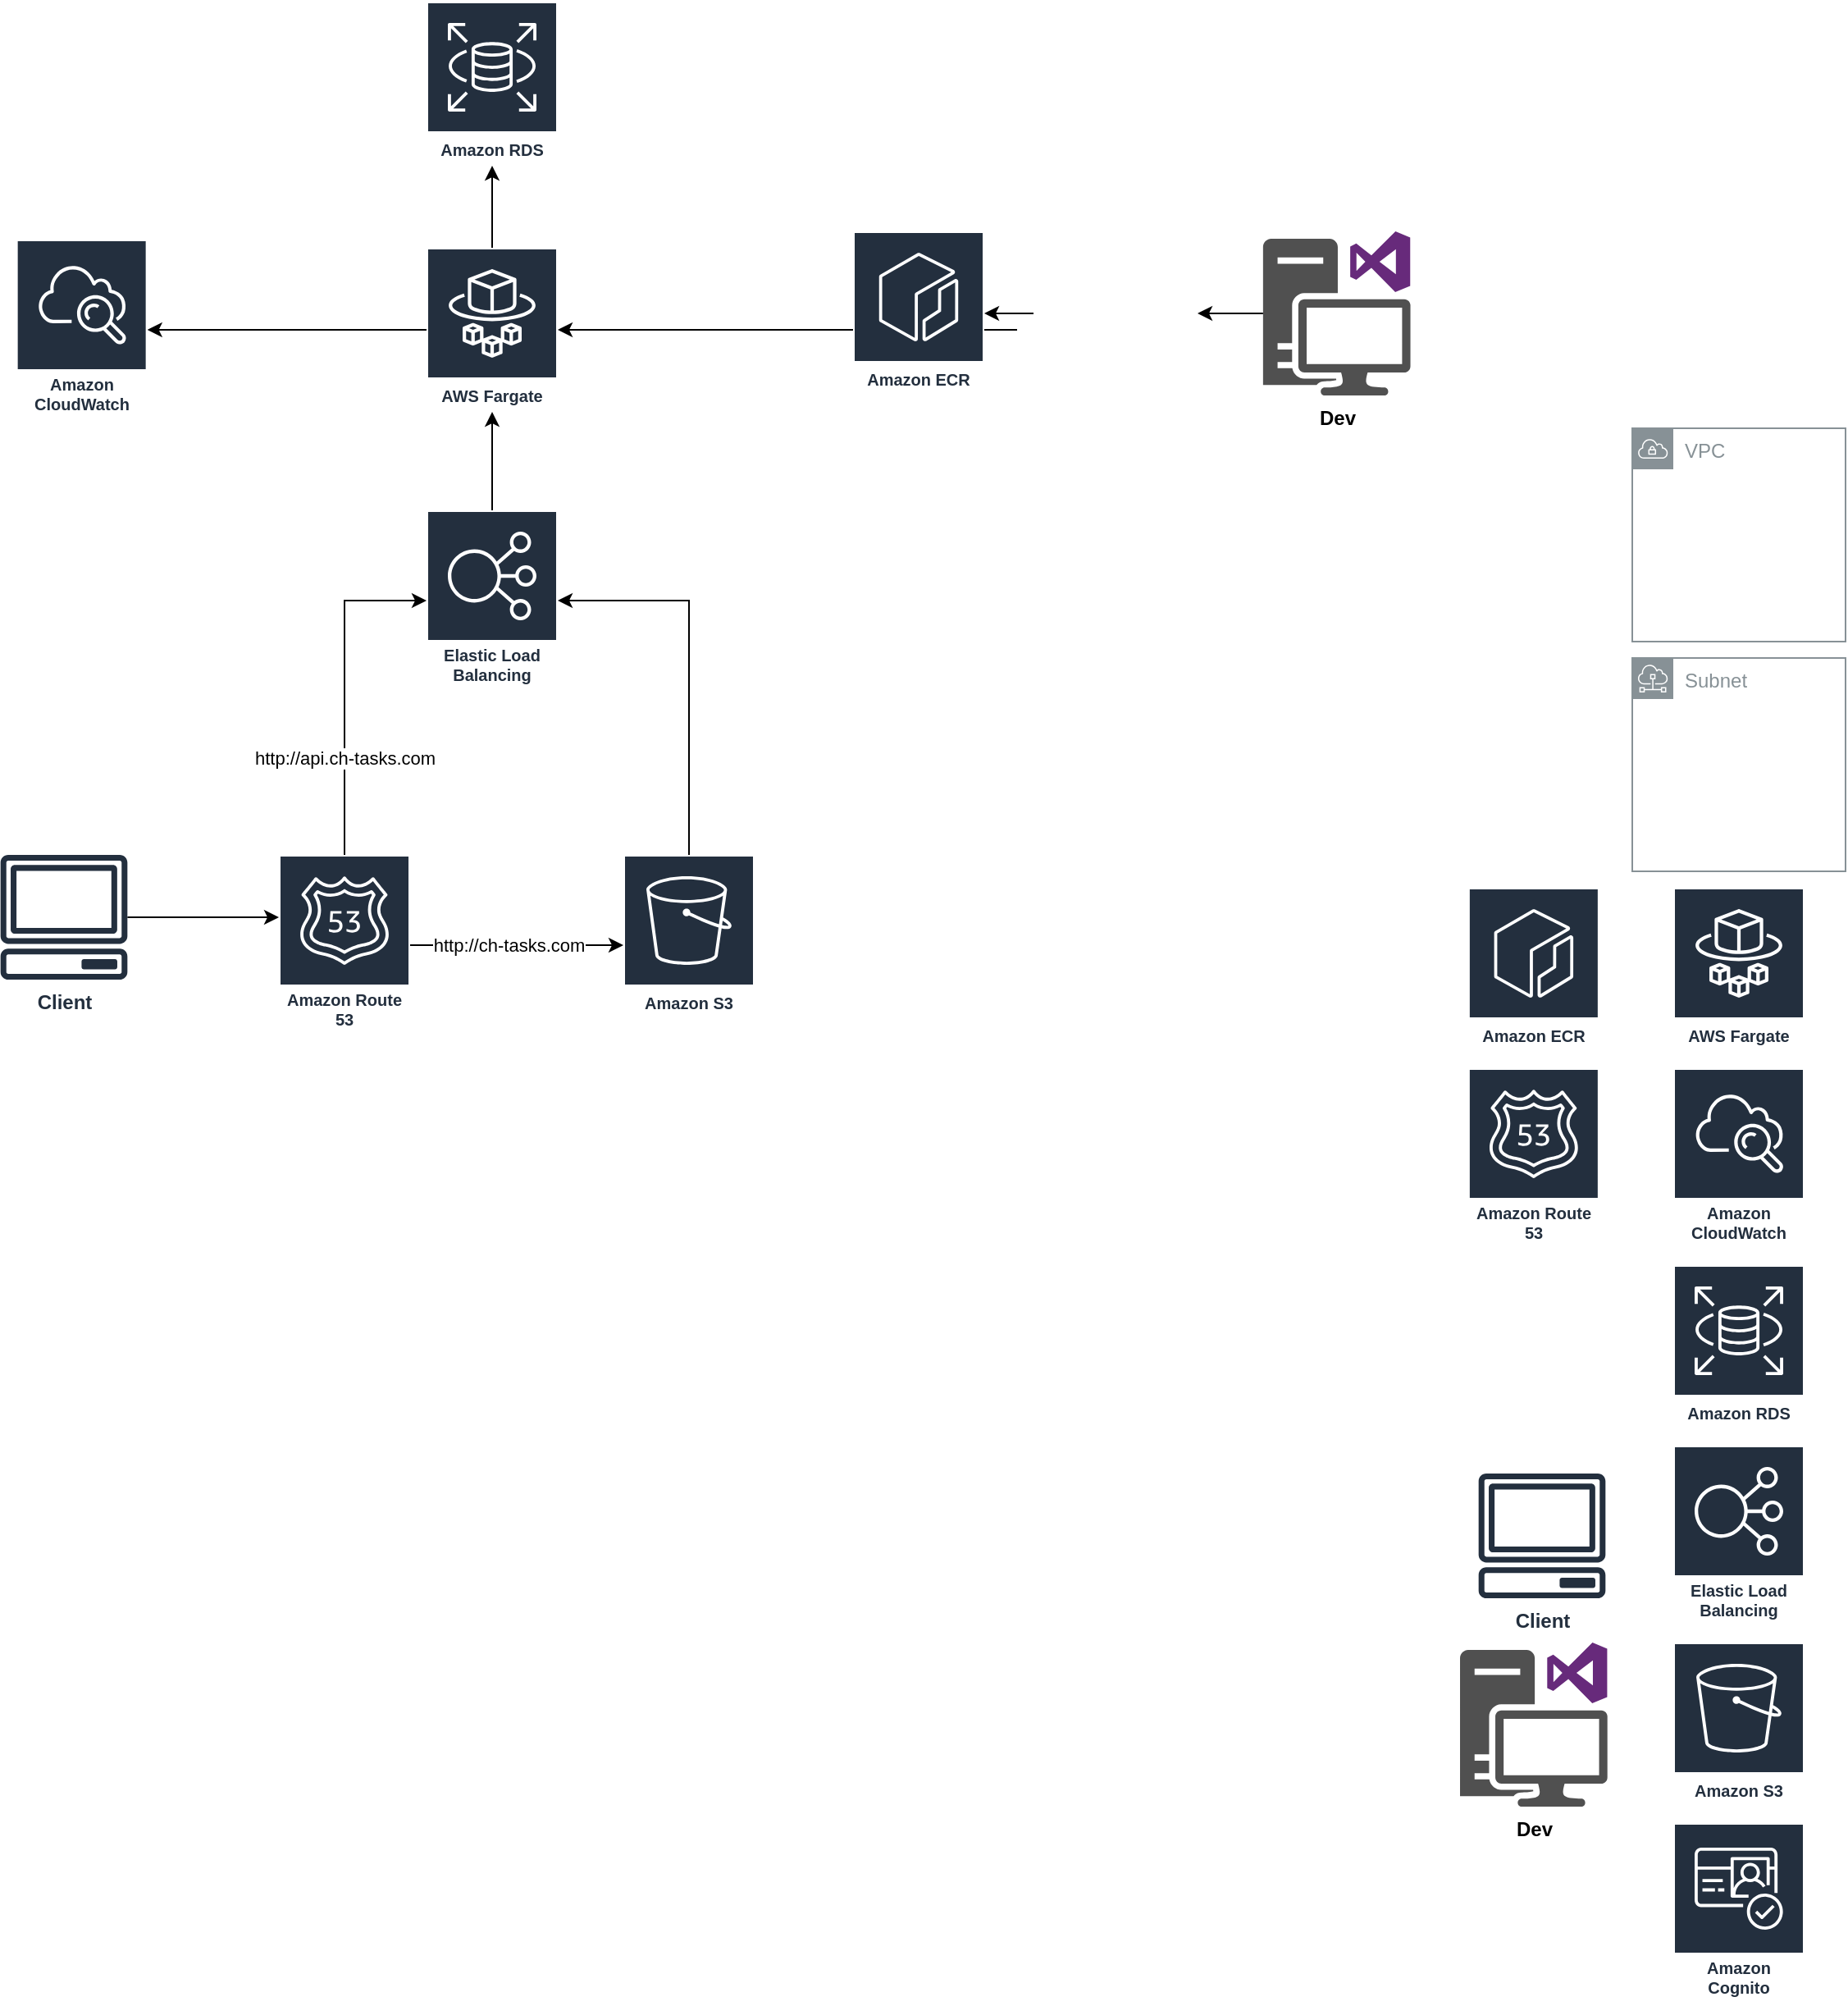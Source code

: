 <mxfile version="14.9.0" type="device"><diagram id="2m7fN5uSkaxE_4lVoNmg" name="Page-1"><mxGraphModel dx="1888" dy="1679" grid="1" gridSize="10" guides="1" tooltips="1" connect="1" arrows="1" fold="1" page="1" pageScale="1" pageWidth="850" pageHeight="1100" math="0" shadow="0"><root><mxCell id="0"/><mxCell id="1" parent="0"/><mxCell id="xIgTVE-Uo3rLJJQl9O8R-1" value="Elastic Load Balancing" style="outlineConnect=0;fontColor=#232F3E;gradientColor=none;strokeColor=#ffffff;fillColor=#232F3E;dashed=0;verticalLabelPosition=middle;verticalAlign=bottom;align=center;html=1;whiteSpace=wrap;fontSize=10;fontStyle=1;spacing=3;shape=mxgraph.aws4.productIcon;prIcon=mxgraph.aws4.elastic_load_balancing;" parent="1" vertex="1"><mxGeometry x="730" y="680" width="80" height="110" as="geometry"/></mxCell><mxCell id="xIgTVE-Uo3rLJJQl9O8R-2" value="AWS Fargate" style="outlineConnect=0;fontColor=#232F3E;gradientColor=none;strokeColor=#ffffff;fillColor=#232F3E;dashed=0;verticalLabelPosition=middle;verticalAlign=bottom;align=center;html=1;whiteSpace=wrap;fontSize=10;fontStyle=1;spacing=3;shape=mxgraph.aws4.productIcon;prIcon=mxgraph.aws4.fargate;" parent="1" vertex="1"><mxGeometry x="730" y="340" width="80" height="100" as="geometry"/></mxCell><mxCell id="xIgTVE-Uo3rLJJQl9O8R-3" value="Subnet" style="outlineConnect=0;gradientColor=none;html=1;whiteSpace=wrap;fontSize=12;fontStyle=0;shape=mxgraph.aws4.group;grIcon=mxgraph.aws4.group_subnet;strokeColor=#879196;fillColor=none;verticalAlign=top;align=left;spacingLeft=30;fontColor=#879196;dashed=0;" parent="1" vertex="1"><mxGeometry x="705" y="200" width="130" height="130" as="geometry"/></mxCell><mxCell id="xIgTVE-Uo3rLJJQl9O8R-4" value="VPC" style="outlineConnect=0;gradientColor=none;html=1;whiteSpace=wrap;fontSize=12;fontStyle=0;shape=mxgraph.aws4.group;grIcon=mxgraph.aws4.group_vpc;strokeColor=#879196;fillColor=none;verticalAlign=top;align=left;spacingLeft=30;fontColor=#879196;dashed=0;" parent="1" vertex="1"><mxGeometry x="705" y="60" width="130" height="130" as="geometry"/></mxCell><mxCell id="xIgTVE-Uo3rLJJQl9O8R-5" value="Amazon S3" style="outlineConnect=0;fontColor=#232F3E;gradientColor=none;strokeColor=#ffffff;fillColor=#232F3E;dashed=0;verticalLabelPosition=middle;verticalAlign=bottom;align=center;html=1;whiteSpace=wrap;fontSize=10;fontStyle=1;spacing=3;shape=mxgraph.aws4.productIcon;prIcon=mxgraph.aws4.s3;" parent="1" vertex="1"><mxGeometry x="730" y="800" width="80" height="100" as="geometry"/></mxCell><mxCell id="xIgTVE-Uo3rLJJQl9O8R-7" value="&lt;b&gt;Client&lt;/b&gt;" style="outlineConnect=0;fontColor=#232F3E;gradientColor=none;fillColor=#232F3E;strokeColor=none;dashed=0;verticalLabelPosition=bottom;verticalAlign=top;align=center;html=1;fontSize=12;fontStyle=0;aspect=fixed;pointerEvents=1;shape=mxgraph.aws4.client;" parent="1" vertex="1"><mxGeometry x="611" y="697" width="78" height="76" as="geometry"/></mxCell><mxCell id="xIgTVE-Uo3rLJJQl9O8R-8" value="Amazon CloudWatch" style="outlineConnect=0;fontColor=#232F3E;gradientColor=none;strokeColor=#ffffff;fillColor=#232F3E;dashed=0;verticalLabelPosition=middle;verticalAlign=bottom;align=center;html=1;whiteSpace=wrap;fontSize=10;fontStyle=1;spacing=3;shape=mxgraph.aws4.productIcon;prIcon=mxgraph.aws4.cloudwatch;" parent="1" vertex="1"><mxGeometry x="730" y="450" width="80" height="110" as="geometry"/></mxCell><mxCell id="xIgTVE-Uo3rLJJQl9O8R-9" value="Amazon RDS" style="outlineConnect=0;fontColor=#232F3E;gradientColor=none;strokeColor=#ffffff;fillColor=#232F3E;dashed=0;verticalLabelPosition=middle;verticalAlign=bottom;align=center;html=1;whiteSpace=wrap;fontSize=10;fontStyle=1;spacing=3;shape=mxgraph.aws4.productIcon;prIcon=mxgraph.aws4.rds;" parent="1" vertex="1"><mxGeometry x="730" y="570" width="80" height="100" as="geometry"/></mxCell><mxCell id="xIgTVE-Uo3rLJJQl9O8R-10" value="&lt;b&gt;Dev&lt;/b&gt;" style="pointerEvents=1;shadow=0;dashed=0;html=1;strokeColor=none;fillColor=#505050;labelPosition=center;verticalLabelPosition=bottom;verticalAlign=top;outlineConnect=0;align=center;shape=mxgraph.office.devices.workstation_visual_studio;" parent="1" vertex="1"><mxGeometry x="600.01" y="800" width="89.83" height="100" as="geometry"/></mxCell><mxCell id="xIgTVE-Uo3rLJJQl9O8R-12" value="Amazon Cognito" style="outlineConnect=0;fontColor=#232F3E;gradientColor=none;strokeColor=#ffffff;fillColor=#232F3E;dashed=0;verticalLabelPosition=middle;verticalAlign=bottom;align=center;html=1;whiteSpace=wrap;fontSize=10;fontStyle=1;spacing=3;shape=mxgraph.aws4.productIcon;prIcon=mxgraph.aws4.cognito;" parent="1" vertex="1"><mxGeometry x="730" y="910" width="80" height="110" as="geometry"/></mxCell><mxCell id="xIgTVE-Uo3rLJJQl9O8R-14" value="" style="shape=image;html=1;verticalAlign=top;verticalLabelPosition=bottom;labelBackgroundColor=#ffffff;imageAspect=0;aspect=fixed;image=https://cdn4.iconfinder.com/data/icons/iconsimple-logotypes/512/github-128.png" parent="1" vertex="1"><mxGeometry x="600" y="920" width="100" height="100" as="geometry"/></mxCell><mxCell id="xIgTVE-Uo3rLJJQl9O8R-34" style="edgeStyle=orthogonalEdgeStyle;rounded=0;orthogonalLoop=1;jettySize=auto;html=1;fontColor=#879196;" parent="1" source="xIgTVE-Uo3rLJJQl9O8R-15" target="DHurcUG3aW8lKdTKtebD-2" edge="1"><mxGeometry relative="1" as="geometry"><Array as="points"><mxPoint x="-150" y="358"/><mxPoint x="-150" y="358"/></Array></mxGeometry></mxCell><mxCell id="xIgTVE-Uo3rLJJQl9O8R-15" value="&lt;b&gt;Client&lt;/b&gt;" style="outlineConnect=0;fontColor=#232F3E;gradientColor=none;fillColor=#232F3E;strokeColor=none;dashed=0;verticalLabelPosition=bottom;verticalAlign=top;align=center;html=1;fontSize=12;fontStyle=0;aspect=fixed;pointerEvents=1;shape=mxgraph.aws4.client;" parent="1" vertex="1"><mxGeometry x="-290" y="320" width="78" height="76" as="geometry"/></mxCell><mxCell id="xIgTVE-Uo3rLJJQl9O8R-18" style="edgeStyle=orthogonalEdgeStyle;rounded=0;orthogonalLoop=1;jettySize=auto;html=1;fontColor=#879196;" parent="1" source="xIgTVE-Uo3rLJJQl9O8R-16" target="xIgTVE-Uo3rLJJQl9O8R-17" edge="1"><mxGeometry relative="1" as="geometry"/></mxCell><mxCell id="xIgTVE-Uo3rLJJQl9O8R-16" value="&lt;b&gt;Dev&lt;/b&gt;" style="pointerEvents=1;shadow=0;dashed=0;html=1;strokeColor=none;fillColor=#505050;labelPosition=center;verticalLabelPosition=bottom;verticalAlign=top;outlineConnect=0;align=center;shape=mxgraph.office.devices.workstation_visual_studio;" parent="1" vertex="1"><mxGeometry x="479.93" y="-60" width="89.83" height="100" as="geometry"/></mxCell><mxCell id="xIgTVE-Uo3rLJJQl9O8R-21" style="edgeStyle=orthogonalEdgeStyle;rounded=0;orthogonalLoop=1;jettySize=auto;html=1;fontColor=#879196;" parent="1" source="xIgTVE-Uo3rLJJQl9O8R-17" target="xIgTVE-Uo3rLJJQl9O8R-20" edge="1"><mxGeometry relative="1" as="geometry"/></mxCell><mxCell id="xIgTVE-Uo3rLJJQl9O8R-17" value="" style="shape=image;html=1;verticalAlign=top;verticalLabelPosition=bottom;labelBackgroundColor=#ffffff;imageAspect=0;aspect=fixed;image=https://cdn4.iconfinder.com/data/icons/iconsimple-logotypes/512/github-128.png" parent="1" vertex="1"><mxGeometry x="340" y="-60" width="100" height="100" as="geometry"/></mxCell><mxCell id="xIgTVE-Uo3rLJJQl9O8R-19" value="Amazon ECR" style="outlineConnect=0;fontColor=#232F3E;gradientColor=none;strokeColor=#ffffff;fillColor=#232F3E;dashed=0;verticalLabelPosition=middle;verticalAlign=bottom;align=center;html=1;whiteSpace=wrap;fontSize=10;fontStyle=1;spacing=3;shape=mxgraph.aws4.productIcon;prIcon=mxgraph.aws4.ecr;" parent="1" vertex="1"><mxGeometry x="604.93" y="340" width="80" height="100" as="geometry"/></mxCell><mxCell id="xIgTVE-Uo3rLJJQl9O8R-33" style="edgeStyle=orthogonalEdgeStyle;rounded=0;orthogonalLoop=1;jettySize=auto;html=1;fontColor=#879196;" parent="1" source="xIgTVE-Uo3rLJJQl9O8R-20" target="xIgTVE-Uo3rLJJQl9O8R-23" edge="1"><mxGeometry relative="1" as="geometry"><mxPoint x="75" y="55" as="targetPoint"/><Array as="points"><mxPoint x="330"/></Array></mxGeometry></mxCell><mxCell id="xIgTVE-Uo3rLJJQl9O8R-20" value="Amazon ECR" style="outlineConnect=0;fontColor=#232F3E;gradientColor=none;strokeColor=#ffffff;fillColor=#232F3E;dashed=0;verticalLabelPosition=middle;verticalAlign=bottom;align=center;html=1;whiteSpace=wrap;fontSize=10;fontStyle=1;spacing=3;shape=mxgraph.aws4.productIcon;prIcon=mxgraph.aws4.ecr;" parent="1" vertex="1"><mxGeometry x="230.0" y="-60" width="80" height="100" as="geometry"/></mxCell><mxCell id="xIgTVE-Uo3rLJJQl9O8R-35" style="edgeStyle=orthogonalEdgeStyle;rounded=0;orthogonalLoop=1;jettySize=auto;html=1;fontColor=#879196;" parent="1" source="xIgTVE-Uo3rLJJQl9O8R-22" target="xIgTVE-Uo3rLJJQl9O8R-23" edge="1"><mxGeometry relative="1" as="geometry"/></mxCell><mxCell id="xIgTVE-Uo3rLJJQl9O8R-22" value="Elastic Load Balancing" style="outlineConnect=0;fontColor=#232F3E;gradientColor=none;strokeColor=#ffffff;fillColor=#232F3E;dashed=0;verticalLabelPosition=middle;verticalAlign=bottom;align=center;html=1;whiteSpace=wrap;fontSize=10;fontStyle=1;spacing=3;shape=mxgraph.aws4.productIcon;prIcon=mxgraph.aws4.elastic_load_balancing;" parent="1" vertex="1"><mxGeometry x="-30" y="110" width="80" height="110" as="geometry"/></mxCell><mxCell id="xIgTVE-Uo3rLJJQl9O8R-28" style="edgeStyle=orthogonalEdgeStyle;rounded=0;orthogonalLoop=1;jettySize=auto;html=1;fontColor=#879196;" parent="1" source="xIgTVE-Uo3rLJJQl9O8R-23" target="xIgTVE-Uo3rLJJQl9O8R-25" edge="1"><mxGeometry relative="1" as="geometry"/></mxCell><mxCell id="xIgTVE-Uo3rLJJQl9O8R-36" style="edgeStyle=orthogonalEdgeStyle;rounded=0;orthogonalLoop=1;jettySize=auto;html=1;fontColor=#879196;" parent="1" source="xIgTVE-Uo3rLJJQl9O8R-23" target="xIgTVE-Uo3rLJJQl9O8R-26" edge="1"><mxGeometry relative="1" as="geometry"><mxPoint x="10" y="-100" as="targetPoint"/></mxGeometry></mxCell><mxCell id="xIgTVE-Uo3rLJJQl9O8R-23" value="AWS Fargate" style="outlineConnect=0;fontColor=#232F3E;gradientColor=none;strokeColor=#ffffff;fillColor=#232F3E;dashed=0;verticalLabelPosition=middle;verticalAlign=bottom;align=center;html=1;whiteSpace=wrap;fontSize=10;fontStyle=1;spacing=3;shape=mxgraph.aws4.productIcon;prIcon=mxgraph.aws4.fargate;" parent="1" vertex="1"><mxGeometry x="-30" y="-50" width="80" height="100" as="geometry"/></mxCell><mxCell id="xIgTVE-Uo3rLJJQl9O8R-37" style="edgeStyle=orthogonalEdgeStyle;rounded=0;orthogonalLoop=1;jettySize=auto;html=1;fontColor=#879196;" parent="1" source="xIgTVE-Uo3rLJJQl9O8R-24" target="xIgTVE-Uo3rLJJQl9O8R-22" edge="1"><mxGeometry relative="1" as="geometry"><Array as="points"><mxPoint x="130" y="165"/></Array></mxGeometry></mxCell><mxCell id="xIgTVE-Uo3rLJJQl9O8R-24" value="Amazon S3" style="outlineConnect=0;fontColor=#232F3E;gradientColor=none;strokeColor=#ffffff;fillColor=#232F3E;dashed=0;verticalLabelPosition=middle;verticalAlign=bottom;align=center;html=1;whiteSpace=wrap;fontSize=10;fontStyle=1;spacing=3;shape=mxgraph.aws4.productIcon;prIcon=mxgraph.aws4.s3;" parent="1" vertex="1"><mxGeometry x="90" y="320" width="80" height="100" as="geometry"/></mxCell><mxCell id="xIgTVE-Uo3rLJJQl9O8R-25" value="Amazon CloudWatch" style="outlineConnect=0;fontColor=#232F3E;gradientColor=none;strokeColor=#ffffff;fillColor=#232F3E;dashed=0;verticalLabelPosition=middle;verticalAlign=bottom;align=center;html=1;whiteSpace=wrap;fontSize=10;fontStyle=1;spacing=3;shape=mxgraph.aws4.productIcon;prIcon=mxgraph.aws4.cloudwatch;" parent="1" vertex="1"><mxGeometry x="-280.17" y="-55" width="80" height="110" as="geometry"/></mxCell><mxCell id="xIgTVE-Uo3rLJJQl9O8R-26" value="Amazon RDS" style="outlineConnect=0;fontColor=#232F3E;gradientColor=none;strokeColor=#ffffff;fillColor=#232F3E;dashed=0;verticalLabelPosition=middle;verticalAlign=bottom;align=center;html=1;whiteSpace=wrap;fontSize=10;fontStyle=1;spacing=3;shape=mxgraph.aws4.productIcon;prIcon=mxgraph.aws4.rds;" parent="1" vertex="1"><mxGeometry x="-30" y="-200" width="80" height="100" as="geometry"/></mxCell><mxCell id="DHurcUG3aW8lKdTKtebD-1" value="Amazon Route 53" style="outlineConnect=0;fontColor=#232F3E;gradientColor=none;strokeColor=#ffffff;fillColor=#232F3E;dashed=0;verticalLabelPosition=middle;verticalAlign=bottom;align=center;html=1;whiteSpace=wrap;fontSize=10;fontStyle=1;spacing=3;shape=mxgraph.aws4.productIcon;prIcon=mxgraph.aws4.route_53;" vertex="1" parent="1"><mxGeometry x="604.93" y="450" width="80" height="110" as="geometry"/></mxCell><mxCell id="DHurcUG3aW8lKdTKtebD-3" style="edgeStyle=orthogonalEdgeStyle;rounded=0;orthogonalLoop=1;jettySize=auto;html=1;" edge="1" parent="1" source="DHurcUG3aW8lKdTKtebD-2" target="xIgTVE-Uo3rLJJQl9O8R-24"><mxGeometry relative="1" as="geometry"><Array as="points"><mxPoint x="130" y="375"/><mxPoint x="130" y="375"/></Array></mxGeometry></mxCell><mxCell id="DHurcUG3aW8lKdTKtebD-6" value="http://ch-tasks.com" style="edgeLabel;html=1;align=center;verticalAlign=middle;resizable=0;points=[];" vertex="1" connectable="0" parent="DHurcUG3aW8lKdTKtebD-3"><mxGeometry x="-0.36" y="3" relative="1" as="geometry"><mxPoint x="18" y="3" as="offset"/></mxGeometry></mxCell><mxCell id="DHurcUG3aW8lKdTKtebD-5" style="edgeStyle=orthogonalEdgeStyle;rounded=0;orthogonalLoop=1;jettySize=auto;html=1;" edge="1" parent="1" source="DHurcUG3aW8lKdTKtebD-2" target="xIgTVE-Uo3rLJJQl9O8R-22"><mxGeometry relative="1" as="geometry"><Array as="points"><mxPoint x="-80" y="165"/></Array></mxGeometry></mxCell><mxCell id="DHurcUG3aW8lKdTKtebD-7" value="http://api.ch-tasks.com" style="edgeLabel;html=1;align=center;verticalAlign=middle;resizable=0;points=[];" vertex="1" connectable="0" parent="DHurcUG3aW8lKdTKtebD-5"><mxGeometry x="-0.097" relative="1" as="geometry"><mxPoint y="33" as="offset"/></mxGeometry></mxCell><mxCell id="DHurcUG3aW8lKdTKtebD-2" value="Amazon Route 53" style="outlineConnect=0;fontColor=#232F3E;gradientColor=none;strokeColor=#ffffff;fillColor=#232F3E;dashed=0;verticalLabelPosition=middle;verticalAlign=bottom;align=center;html=1;whiteSpace=wrap;fontSize=10;fontStyle=1;spacing=3;shape=mxgraph.aws4.productIcon;prIcon=mxgraph.aws4.route_53;" vertex="1" parent="1"><mxGeometry x="-120.0" y="320" width="80" height="110" as="geometry"/></mxCell></root></mxGraphModel></diagram></mxfile>